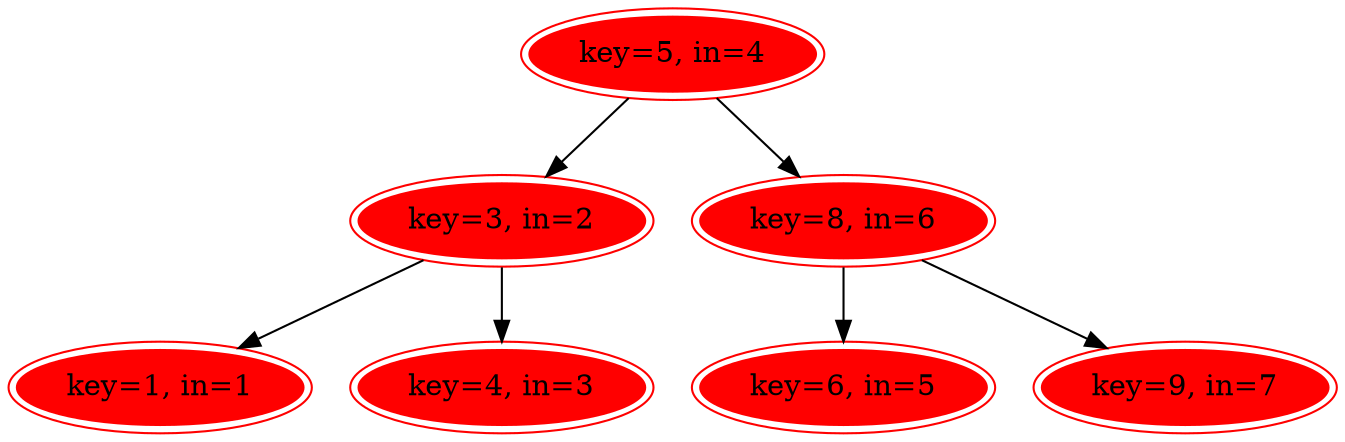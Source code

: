 digraph G {
d [color = red, peripheries = 2, style = filled, label="key=1, in=1"];
b [color = red, peripheries = 2, style = filled, label="key=3, in=2"];
e [color = red, peripheries = 2, style = filled, label="key=4, in=3"];
a [color = red, peripheries = 2, style = filled, label="key=5, in=4"];
f [color = red, peripheries = 2, style = filled, label="key=6, in=5"];
c [color = red, peripheries = 2, style = filled, label="key=8, in=6"];
g [color = red, peripheries = 2, style = filled, label="key=9, in=7"];

b -> d;
b -> e;
a -> b;
a -> c;
c -> f;
c -> g;
}
